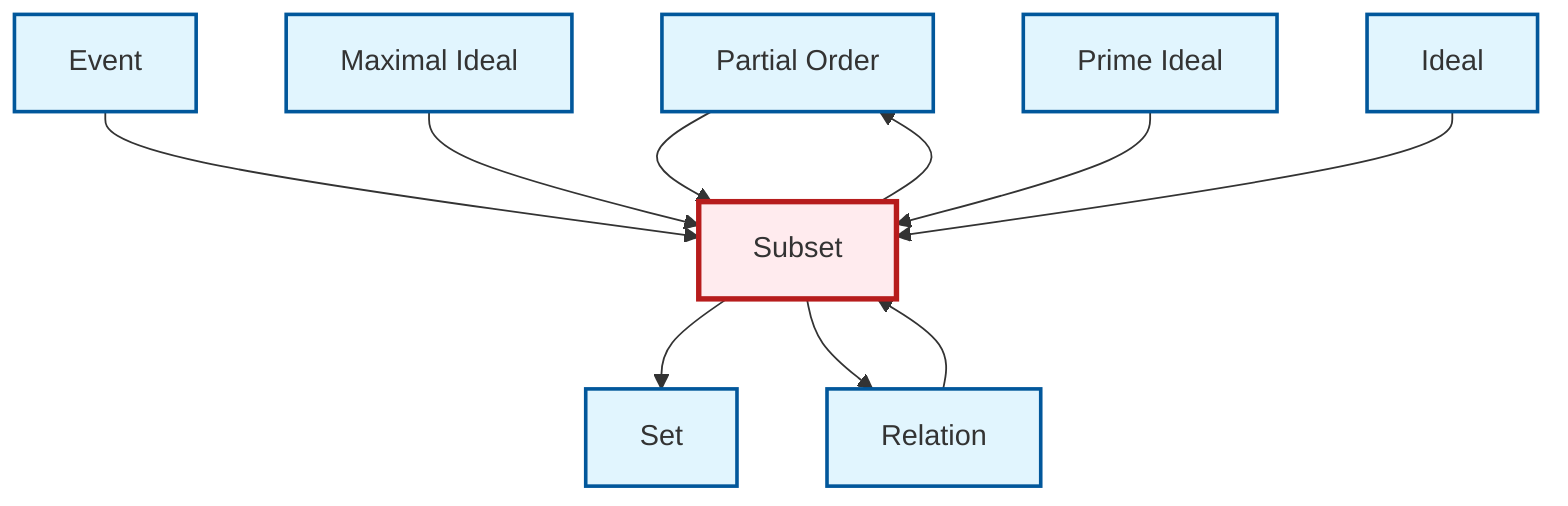 graph TD
    classDef definition fill:#e1f5fe,stroke:#01579b,stroke-width:2px
    classDef theorem fill:#f3e5f5,stroke:#4a148c,stroke-width:2px
    classDef axiom fill:#fff3e0,stroke:#e65100,stroke-width:2px
    classDef example fill:#e8f5e9,stroke:#1b5e20,stroke-width:2px
    classDef current fill:#ffebee,stroke:#b71c1c,stroke-width:3px
    def-partial-order["Partial Order"]:::definition
    def-maximal-ideal["Maximal Ideal"]:::definition
    def-event["Event"]:::definition
    def-ideal["Ideal"]:::definition
    def-subset["Subset"]:::definition
    def-prime-ideal["Prime Ideal"]:::definition
    def-relation["Relation"]:::definition
    def-set["Set"]:::definition
    def-subset --> def-partial-order
    def-subset --> def-set
    def-event --> def-subset
    def-partial-order --> def-subset
    def-subset --> def-relation
    def-relation --> def-subset
    def-maximal-ideal --> def-subset
    def-prime-ideal --> def-subset
    def-ideal --> def-subset
    class def-subset current